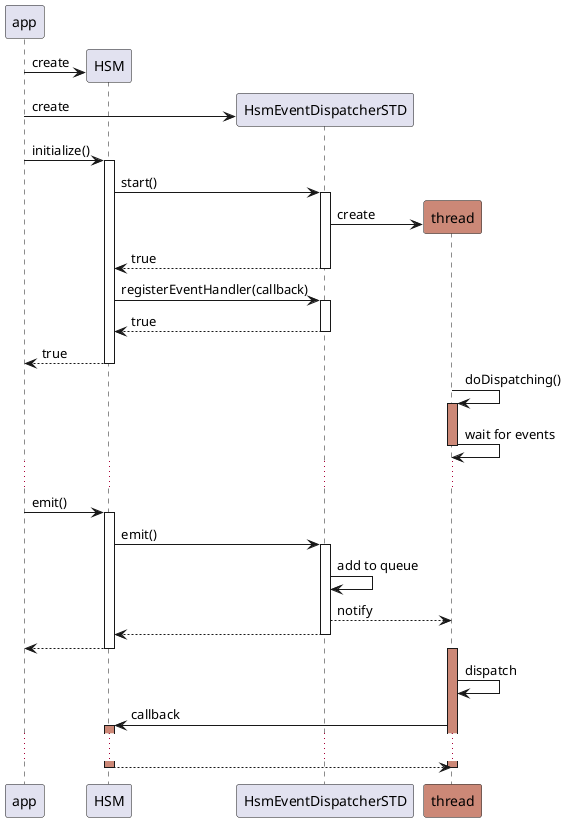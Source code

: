 @startuml

participant app
participant HSM
participant HsmEventDispatcherSTD as std
participant thread #CC8877

create HSM
app -> HSM: create

create std
app -> std: create

app -> HSM ++: initialize()
  HSM -> std ++: start()
    std -> thread **: create
  return true

  HSM -> std ++: registerEventHandler(callback)
  return true
return true

thread -> thread: doDispatching()
activate thread #CC8877
thread -> thread: wait for events
deactivate thread

...

app -> HSM ++: emit()
  HSM -> std ++: emit()
    std -> std: add to queue
    std --> thread: notify
  return
return

activate thread #CC8877
thread -> thread: dispatch
  thread -> HSM: callback
  activate HSM #CC8877
  ...
  HSM --> thread
  deactivate HSM
deactivate thread


@enduml